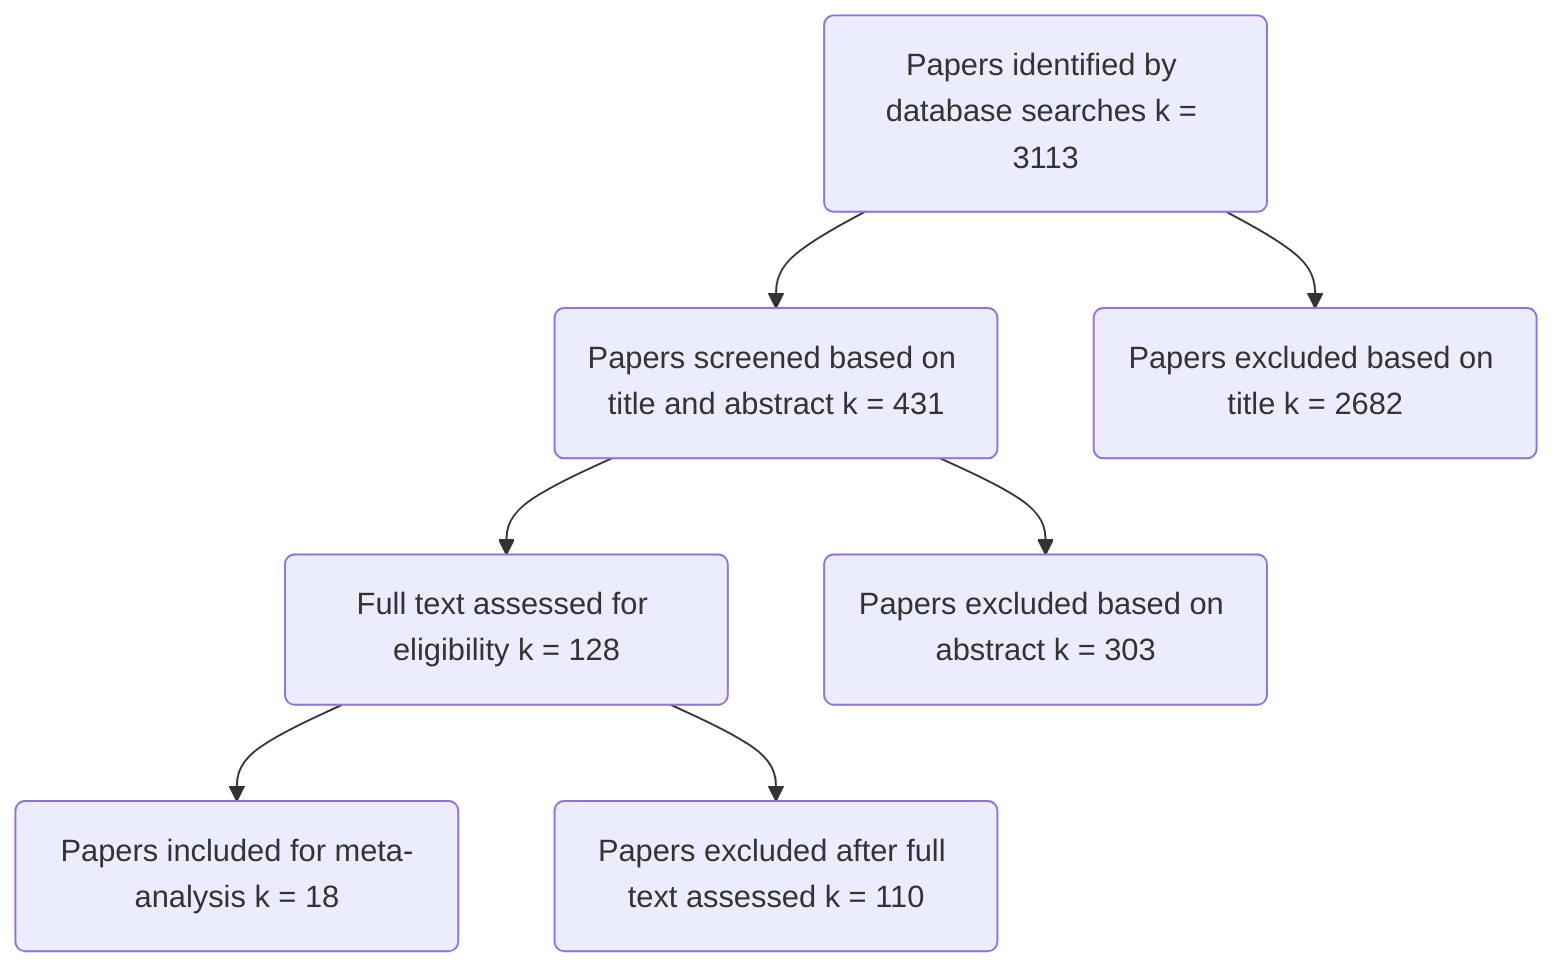 graph TD

  tab1(Papers identified by database searches k = 3113)
  tab1 --> tab2(Papers screened based on title and abstract k = 431)
  tab1 --> tab5(Papers excluded based on title k = 2682)
  tab2 --> tab3(Full text assessed for eligibility k = 128)
  tab2 --> tab6(Papers excluded based on abstract k = 303)
  tab3 --> tab4(Papers included for meta-analysis k = 18)
  tab3 --> tab7(Papers excluded after full text assessed k = 110)